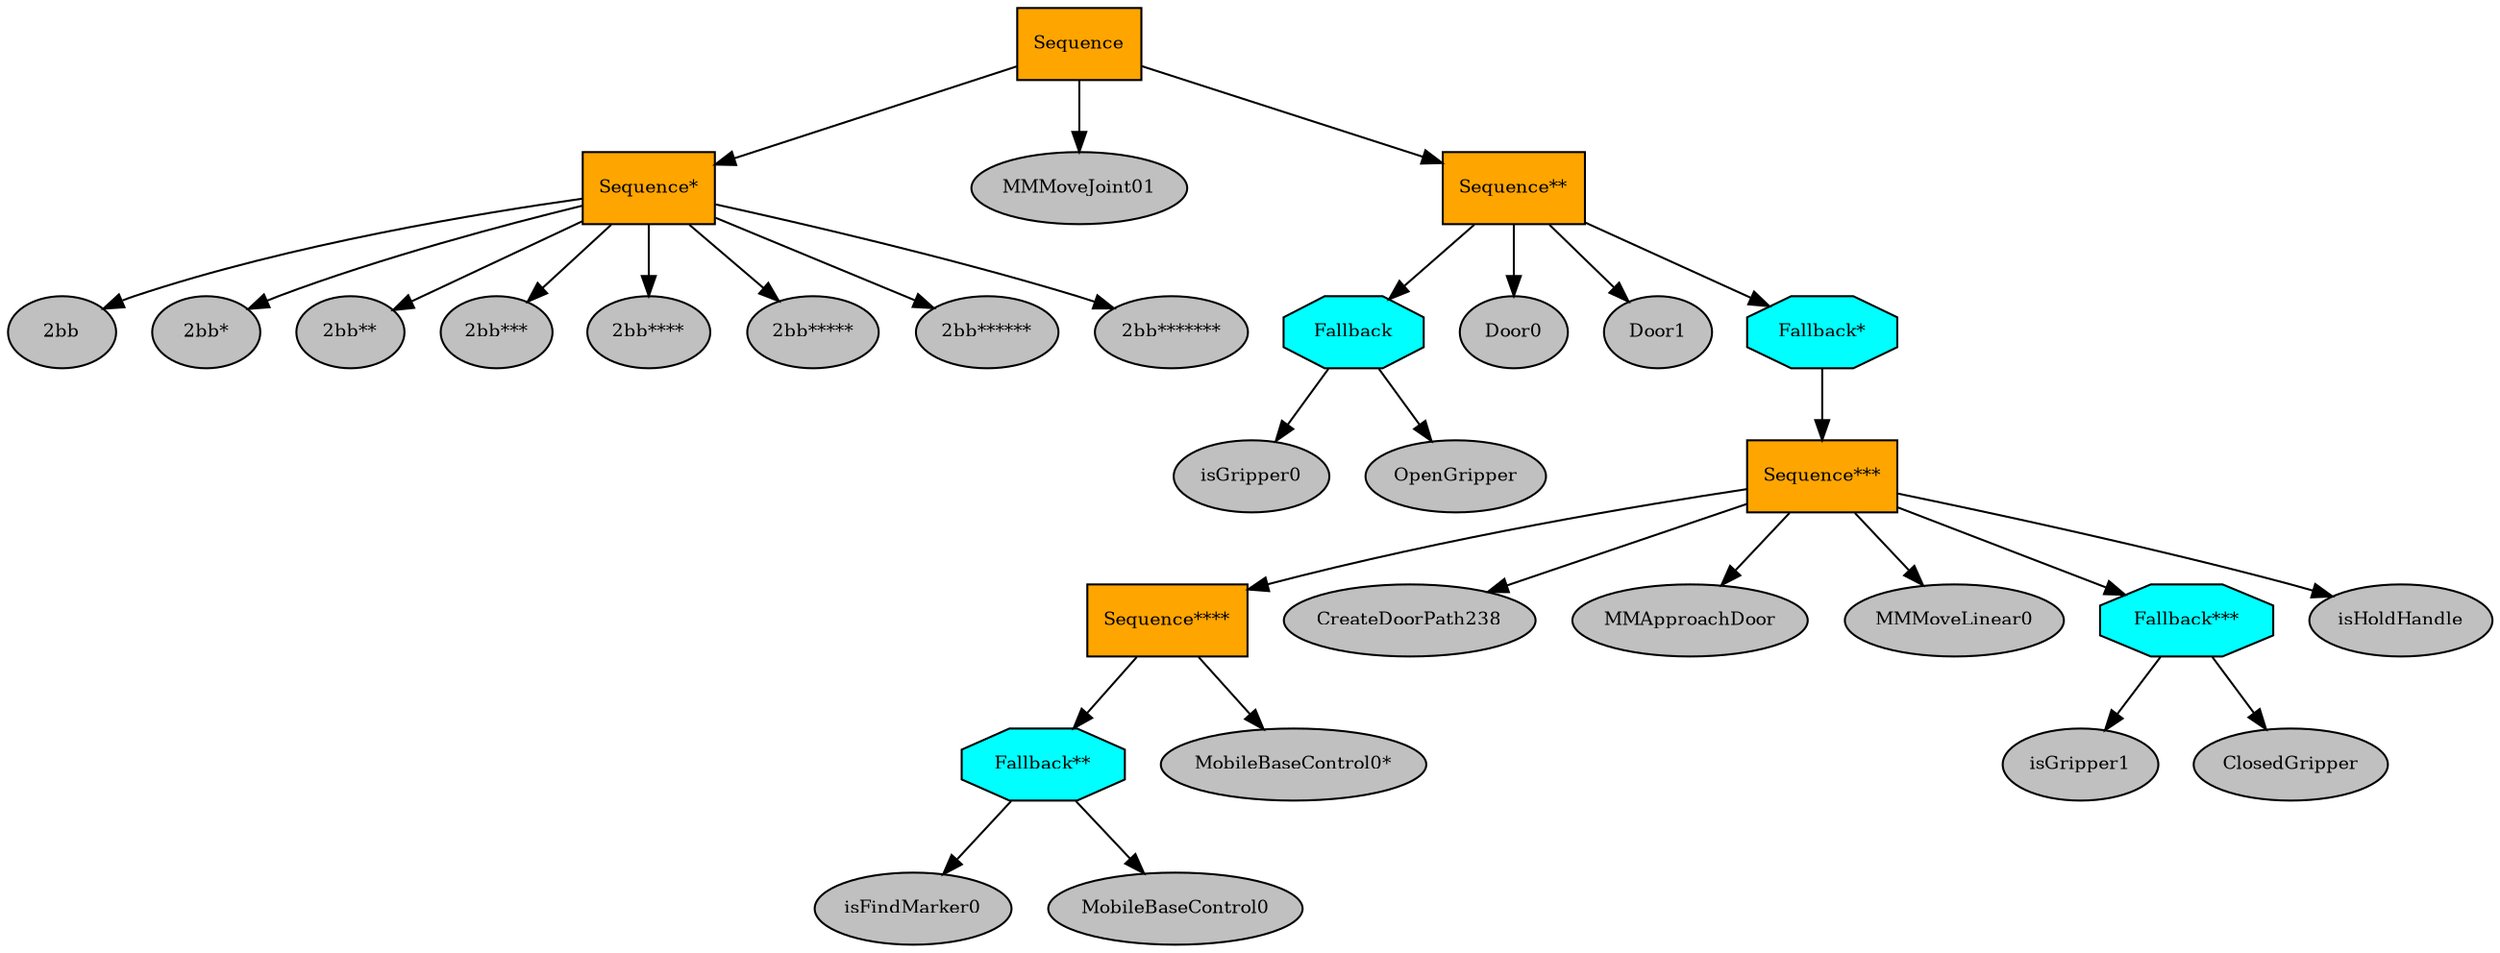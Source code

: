 digraph pastafarianism {
ordering=out;
graph [fontname="times-roman"];
node [fontname="times-roman"];
edge [fontname="times-roman"];
Sequence [fillcolor=orange, fontcolor=black, fontsize=9, label=Sequence, shape=box, style=filled];
"Sequence*" [fillcolor=orange, fontcolor=black, fontsize=9, label="Sequence*", shape=box, style=filled];
Sequence -> "Sequence*";
"2bb" [fillcolor=gray, fontcolor=black, fontsize=9, label="2bb", shape=ellipse, style=filled];
"Sequence*" -> "2bb";
"2bb*" [fillcolor=gray, fontcolor=black, fontsize=9, label="2bb*", shape=ellipse, style=filled];
"Sequence*" -> "2bb*";
"2bb**" [fillcolor=gray, fontcolor=black, fontsize=9, label="2bb**", shape=ellipse, style=filled];
"Sequence*" -> "2bb**";
"2bb***" [fillcolor=gray, fontcolor=black, fontsize=9, label="2bb***", shape=ellipse, style=filled];
"Sequence*" -> "2bb***";
"2bb****" [fillcolor=gray, fontcolor=black, fontsize=9, label="2bb****", shape=ellipse, style=filled];
"Sequence*" -> "2bb****";
"2bb*****" [fillcolor=gray, fontcolor=black, fontsize=9, label="2bb*****", shape=ellipse, style=filled];
"Sequence*" -> "2bb*****";
"2bb******" [fillcolor=gray, fontcolor=black, fontsize=9, label="2bb******", shape=ellipse, style=filled];
"Sequence*" -> "2bb******";
"2bb*******" [fillcolor=gray, fontcolor=black, fontsize=9, label="2bb*******", shape=ellipse, style=filled];
"Sequence*" -> "2bb*******";
MMMoveJoint01 [fillcolor=gray, fontcolor=black, fontsize=9, label=MMMoveJoint01, shape=ellipse, style=filled];
Sequence -> MMMoveJoint01;
"Sequence**" [fillcolor=orange, fontcolor=black, fontsize=9, label="Sequence**", shape=box, style=filled];
Sequence -> "Sequence**";
Fallback [fillcolor=cyan, fontcolor=black, fontsize=9, label=Fallback, shape=octagon, style=filled];
"Sequence**" -> Fallback;
isGripper0 [fillcolor=gray, fontcolor=black, fontsize=9, label=isGripper0, shape=ellipse, style=filled];
Fallback -> isGripper0;
OpenGripper [fillcolor=gray, fontcolor=black, fontsize=9, label=OpenGripper, shape=ellipse, style=filled];
Fallback -> OpenGripper;
Door0 [fillcolor=gray, fontcolor=black, fontsize=9, label=Door0, shape=ellipse, style=filled];
"Sequence**" -> Door0;
Door1 [fillcolor=gray, fontcolor=black, fontsize=9, label=Door1, shape=ellipse, style=filled];
"Sequence**" -> Door1;
"Fallback*" [fillcolor=cyan, fontcolor=black, fontsize=9, label="Fallback*", shape=octagon, style=filled];
"Sequence**" -> "Fallback*";
"Sequence***" [fillcolor=orange, fontcolor=black, fontsize=9, label="Sequence***", shape=box, style=filled];
"Fallback*" -> "Sequence***";
"Sequence****" [fillcolor=orange, fontcolor=black, fontsize=9, label="Sequence****", shape=box, style=filled];
"Sequence***" -> "Sequence****";
"Fallback**" [fillcolor=cyan, fontcolor=black, fontsize=9, label="Fallback**", shape=octagon, style=filled];
"Sequence****" -> "Fallback**";
isFindMarker0 [fillcolor=gray, fontcolor=black, fontsize=9, label=isFindMarker0, shape=ellipse, style=filled];
"Fallback**" -> isFindMarker0;
MobileBaseControl0 [fillcolor=gray, fontcolor=black, fontsize=9, label=MobileBaseControl0, shape=ellipse, style=filled];
"Fallback**" -> MobileBaseControl0;
"MobileBaseControl0*" [fillcolor=gray, fontcolor=black, fontsize=9, label="MobileBaseControl0*", shape=ellipse, style=filled];
"Sequence****" -> "MobileBaseControl0*";
CreateDoorPath238 [fillcolor=gray, fontcolor=black, fontsize=9, label=CreateDoorPath238, shape=ellipse, style=filled];
"Sequence***" -> CreateDoorPath238;
MMApproachDoor [fillcolor=gray, fontcolor=black, fontsize=9, label=MMApproachDoor, shape=ellipse, style=filled];
"Sequence***" -> MMApproachDoor;
MMMoveLinear0 [fillcolor=gray, fontcolor=black, fontsize=9, label=MMMoveLinear0, shape=ellipse, style=filled];
"Sequence***" -> MMMoveLinear0;
"Fallback***" [fillcolor=cyan, fontcolor=black, fontsize=9, label="Fallback***", shape=octagon, style=filled];
"Sequence***" -> "Fallback***";
isGripper1 [fillcolor=gray, fontcolor=black, fontsize=9, label=isGripper1, shape=ellipse, style=filled];
"Fallback***" -> isGripper1;
ClosedGripper [fillcolor=gray, fontcolor=black, fontsize=9, label=ClosedGripper, shape=ellipse, style=filled];
"Fallback***" -> ClosedGripper;
isHoldHandle [fillcolor=gray, fontcolor=black, fontsize=9, label=isHoldHandle, shape=ellipse, style=filled];
"Sequence***" -> isHoldHandle;
}
